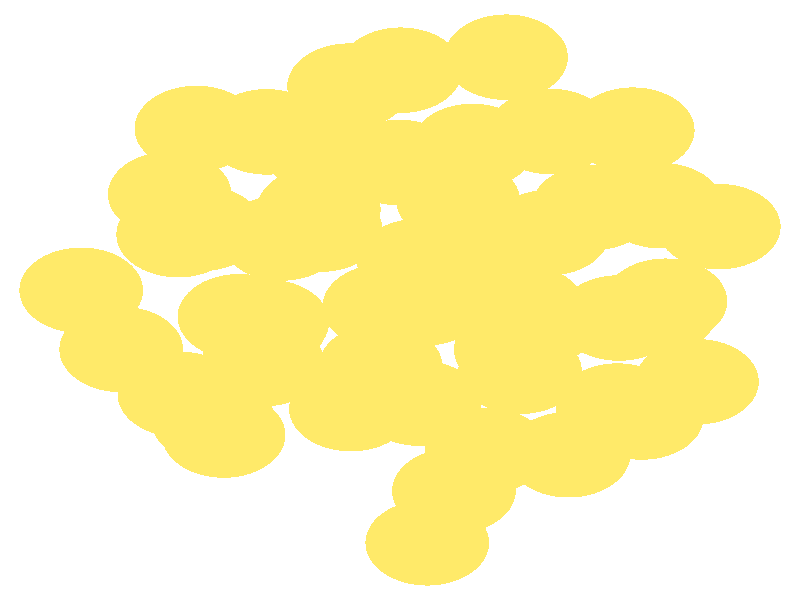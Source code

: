 #include "colors.inc"
#include "finish.inc"

global_settings {assumed_gamma 1 max_trace_level 6}
background {color White}
camera {orthographic
  right -13.20*x up 14.31*y
  direction 1.00*z
  location <0,0,50.00> look_at <0,0,0>}
light_source {<  2.00,   3.00,  40.00> color White
  area_light <0.70, 0, 0>, <0, 0.70, 0>, 3, 3
  adaptive 1 jitter}

#declare simple = finish {phong 0.7}
#declare pale = finish {ambient .5 diffuse .85 roughness .001 specular 0.200 }
#declare intermediate = finish {ambient 0.3 diffuse 0.6 specular 0.10 roughness 0.04 }
#declare vmd = finish {ambient .0 diffuse .65 phong 0.1 phong_size 40. specular 0.500 }
#declare jmol = finish {ambient .2 diffuse .6 specular 1 roughness .001 metallic}
#declare ase2 = finish {ambient 0.05 brilliance 3 diffuse 0.6 metallic specular 0.70 roughness 0.04 reflection 0.15}
#declare ase3 = finish {ambient .15 brilliance 2 diffuse .6 metallic specular 1. roughness .001 reflection .0}
#declare glass = finish {ambient .05 diffuse .3 specular 1. roughness .001}
#declare Rcell = 0.050;
#declare Rbond = 0.100;

#macro atom(LOC, R, COL, FIN)
  sphere{LOC, R texture{pigment{COL} finish{FIN}}}
#end
#macro constrain(LOC, R, COL, FIN)
union{torus{R, Rcell rotate 45*z texture{pigment{COL} finish{FIN}}}
      torus{R, Rcell rotate -45*z texture{pigment{COL} finish{FIN}}}
      translate LOC}
#end

atom(< -0.19,  -0.17,   0.00>, 1.02, rgb <1.00, 0.82, 0.14>, ase3) // #0 
atom(< -1.20,   3.52,  -2.39>, 1.02, rgb <1.00, 0.82, 0.14>, ase3) // #1 
atom(< -3.28,   1.71,  -2.95>, 1.02, rgb <1.00, 0.82, 0.14>, ase3) // #2 
atom(< -3.36,   4.09,  -4.30>, 1.02, rgb <1.00, 0.82, 0.14>, ase3) // #3 
atom(< -1.34,   2.16,  -4.84>, 1.02, rgb <1.00, 0.82, 0.14>, ase3) // #4 
atom(< -0.84,   5.10,  -4.72>, 1.02, rgb <1.00, 0.82, 0.14>, ase3) // #5 
atom(< -2.20,   4.01,  -6.87>, 1.02, rgb <1.00, 0.82, 0.14>, ase3) // #6 
atom(<  0.01,   5.48,  -7.48>, 1.02, rgb <1.00, 0.82, 0.14>, ase3) // #7 
atom(< -2.65,  -0.40,  -1.31>, 1.02, rgb <1.00, 0.82, 0.14>, ase3) // #8 
atom(< -3.08,  -2.88,  -2.84>, 1.02, rgb <1.00, 0.82, 0.14>, ase3) // #9 
atom(< -2.19,  -0.53,  -4.12>, 1.02, rgb <1.00, 0.82, 0.14>, ase3) // #10 
atom(< -4.60,  -1.18,  -5.42>, 1.02, rgb <1.00, 0.82, 0.14>, ase3) // #11 
atom(< -3.66,   1.56,  -5.81>, 1.02, rgb <1.00, 0.82, 0.14>, ase3) // #12 
atom(< -2.24,  -0.66,  -6.70>, 1.02, rgb <1.00, 0.82, 0.14>, ase3) // #13 
atom(< -1.31,   1.69,  -7.57>, 1.02, rgb <1.00, 0.82, 0.14>, ase3) // #14 
atom(< -5.26,   0.23,  -7.81>, 1.02, rgb <1.00, 0.82, 0.14>, ase3) // #15 
atom(< -3.80,   2.52,  -8.62>, 1.02, rgb <1.00, 0.82, 0.14>, ase3) // #16 
atom(< -1.95,   1.48, -10.51>, 1.02, rgb <1.00, 0.82, 0.14>, ase3) // #17 
atom(< -2.91,  -3.22,  -5.77>, 1.02, rgb <1.00, 0.82, 0.14>, ase3) // #18 
atom(< -3.64,  -2.25,  -8.18>, 1.02, rgb <1.00, 0.82, 0.14>, ase3) // #19 
atom(< -2.26,  -1.52, -10.54>, 1.02, rgb <1.00, 0.82, 0.14>, ase3) // #20 
atom(<  0.96,   2.37,  -0.99>, 1.02, rgb <1.00, 0.82, 0.14>, ase3) // #21 
atom(<  2.03,  -0.18,  -1.60>, 1.02, rgb <1.00, 0.82, 0.14>, ase3) // #22 
atom(<  3.19,   2.21,  -2.56>, 1.02, rgb <1.00, 0.82, 0.14>, ase3) // #23 
atom(<  0.31,   0.92,  -3.32>, 1.02, rgb <1.00, 0.82, 0.14>, ase3) // #24 
atom(<  1.20,   3.66,  -3.62>, 1.02, rgb <1.00, 0.82, 0.14>, ase3) // #25 
atom(<  2.44,   1.60,  -5.08>, 1.02, rgb <1.00, 0.82, 0.14>, ase3) // #26 
atom(<  3.84,   4.05,  -5.00>, 1.02, rgb <1.00, 0.82, 0.14>, ase3) // #27 
atom(<  0.58,   3.15,  -6.20>, 1.02, rgb <1.00, 0.82, 0.14>, ase3) // #28 
atom(<  1.75,   5.79,  -5.50>, 1.02, rgb <1.00, 0.82, 0.14>, ase3) // #29 
atom(<  2.48,   4.02,  -7.71>, 1.02, rgb <1.00, 0.82, 0.14>, ase3) // #30 
atom(< -0.32,  -1.58,  -2.31>, 1.02, rgb <1.00, 0.82, 0.14>, ase3) // #31 
atom(<  1.43,  -3.59,  -3.03>, 1.02, rgb <1.00, 0.82, 0.14>, ase3) // #32 
atom(<  1.91,  -1.18,  -4.11>, 1.02, rgb <1.00, 0.82, 0.14>, ase3) // #33 
atom(< -0.56,  -2.41,  -4.86>, 1.02, rgb <1.00, 0.82, 0.14>, ase3) // #34 
atom(<  0.40,  -0.07,  -6.09>, 1.02, rgb <1.00, 0.82, 0.14>, ase3) // #35 
atom(<  1.98,  -1.70,  -8.19>, 1.02, rgb <1.00, 0.82, 0.14>, ase3) // #36 
atom(<  1.88,   1.27,  -7.94>, 1.02, rgb <1.00, 0.82, 0.14>, ase3) // #37 
atom(< -0.26,  -0.16,  -9.03>, 1.02, rgb <1.00, 0.82, 0.14>, ase3) // #38 
atom(< -0.02,   3.28,  -9.06>, 1.02, rgb <1.00, 0.82, 0.14>, ase3) // #39 
atom(<  2.29,  -0.52, -10.51>, 1.02, rgb <1.00, 0.82, 0.14>, ase3) // #40 
atom(<  0.45,  -5.79,  -4.20>, 1.02, rgb <1.00, 0.82, 0.14>, ase3) // #41 
atom(<  0.89,  -4.55,  -8.54>, 1.02, rgb <1.00, 0.82, 0.14>, ase3) // #42 
atom(< -0.81,  -2.59,  -7.84>, 1.02, rgb <1.00, 0.82, 0.14>, ase3) // #43 
atom(<  0.32,  -2.46, -10.40>, 1.02, rgb <1.00, 0.82, 0.14>, ase3) // #44 
atom(< -0.19,  -0.17, -12.00>, 1.02, rgb <1.00, 0.82, 0.14>, ase3) // #45 
atom(<  4.21,  -0.29,  -3.24>, 1.02, rgb <1.00, 0.82, 0.14>, ase3) // #46 
atom(<  5.26,   1.75,  -4.67>, 1.02, rgb <1.00, 0.82, 0.14>, ase3) // #47 
atom(<  4.31,   2.25,  -7.13>, 1.02, rgb <1.00, 0.82, 0.14>, ase3) // #48 
atom(<  3.59,  -2.53,  -1.89>, 1.02, rgb <1.00, 0.82, 0.14>, ase3) // #49 
atom(<  3.99,  -2.79,  -4.64>, 1.02, rgb <1.00, 0.82, 0.14>, ase3) // #50 
atom(<  3.61,  -0.43,  -6.21>, 1.02, rgb <1.00, 0.82, 0.14>, ase3) // #51 
atom(<  4.90,  -1.95, -10.50>, 1.02, rgb <1.00, 0.82, 0.14>, ase3) // #52 
atom(<  4.38,  -0.03,  -8.71>, 1.02, rgb <1.00, 0.82, 0.14>, ase3) // #53 
atom(<  2.78,  -3.69, -10.24>, 1.02, rgb <1.00, 0.82, 0.14>, ase3) // #54 
